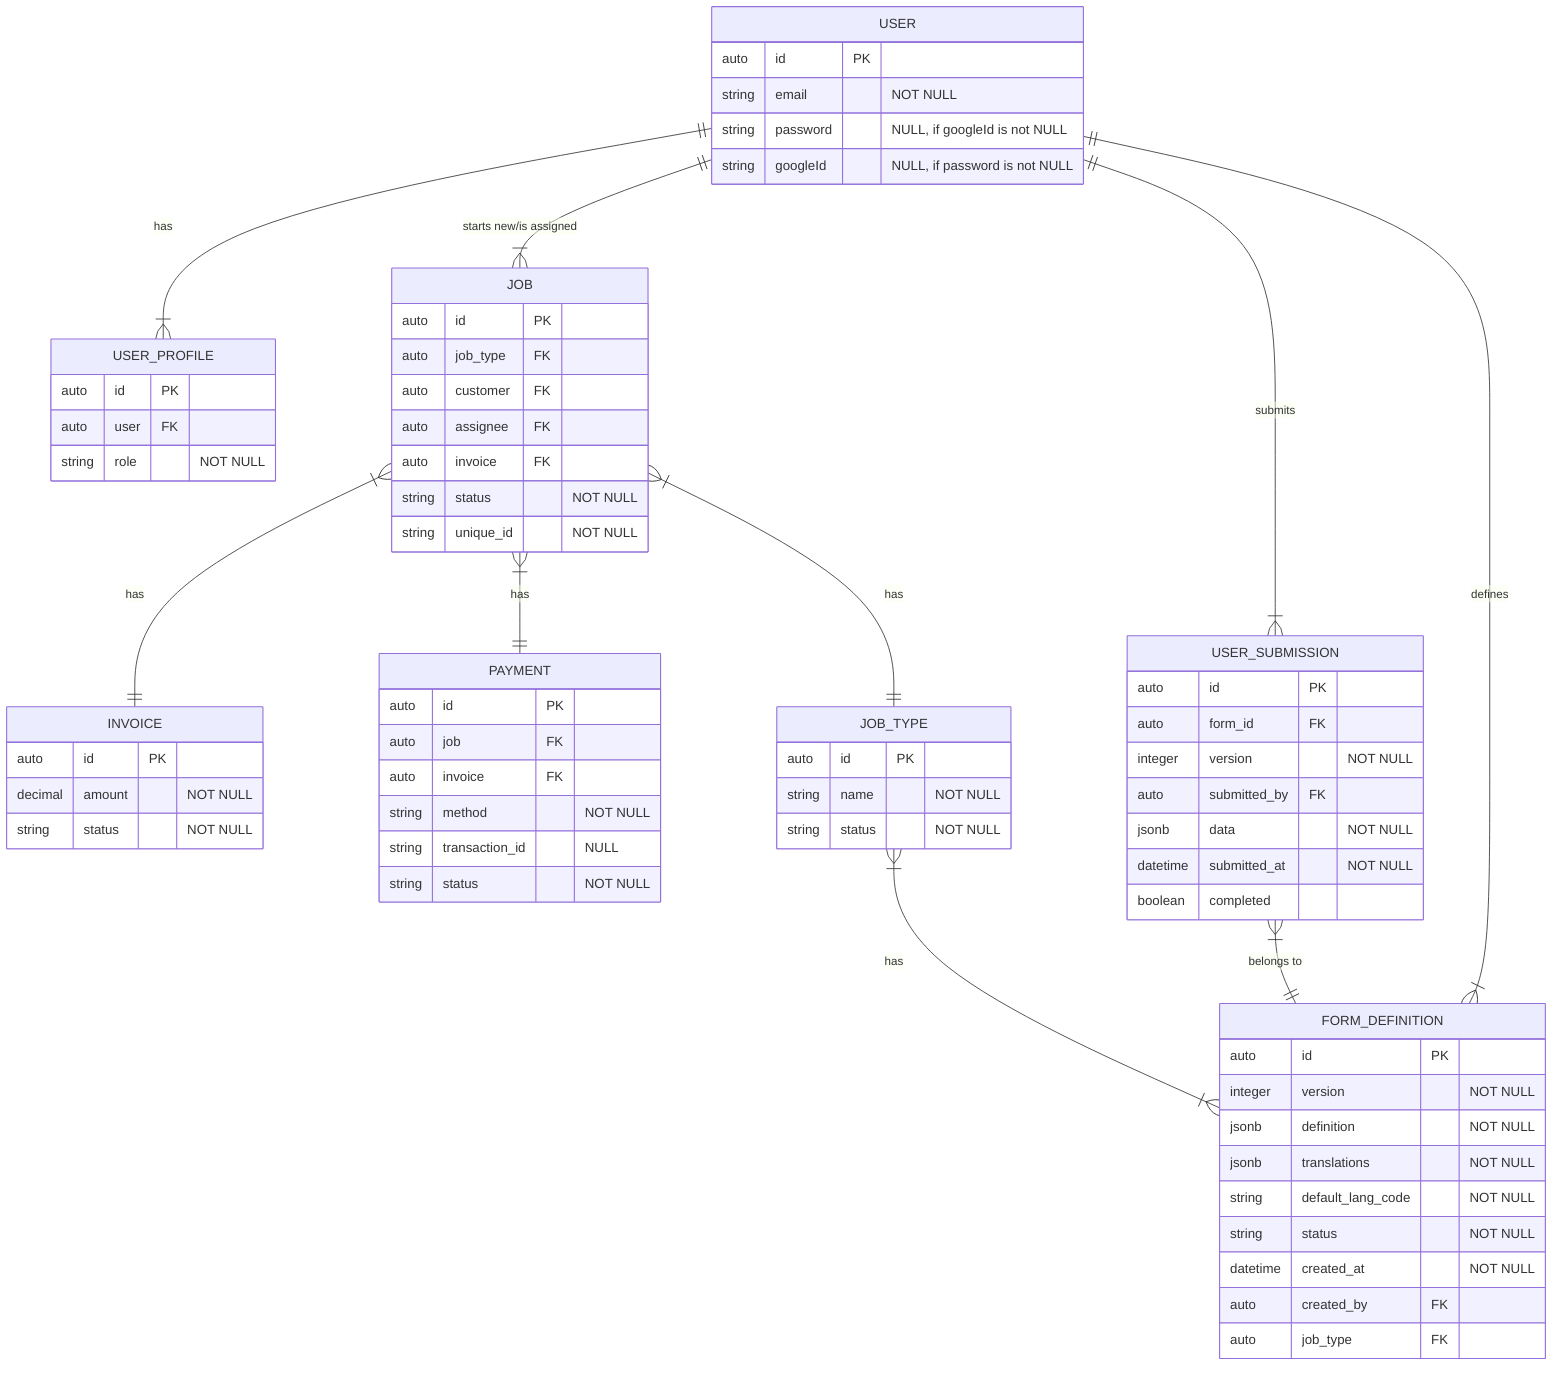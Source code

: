 erDiagram
 USER ||--|{USER_PROFILE: has
    USER{
        auto id PK
        string email "NOT NULL"
        string password "NULL, if googleId is not NULL"
        string googleId "NULL, if password is not NULL"
    }
    USER_PROFILE{
        auto id PK
        auto user FK
        string role "NOT NULL"
    }
    USER ||--|{JOB: "starts new/is assigned"
    JOB{
        auto id PK
        auto job_type FK
        auto customer FK
        auto assignee FK
        auto invoice FK
        string status "NOT NULL"
        string unique_id "NOT NULL"
    }
    JOB}|--||INVOICE: has
    INVOICE{
        auto id PK
        decimal amount "NOT NULL"
        string status "NOT NULL"
    }
    JOB}|--||PAYMENT: has
    PAYMENT{
        auto id PK
        auto job FK
        auto invoice FK
        string method "NOT NULL"
        string transaction_id "NULL"
        string status "NOT NULL"
    }
    JOB}|--||JOB_TYPE:has
    JOB_TYPE{
        auto id PK
        string name "NOT NULL"
        string status "NOT NULL"
    }
    JOB_TYPE}|--|{FORM_DEFINITION:has
    FORM_DEFINITION{
        auto id PK
        integer version "NOT NULL"
        jsonb definition "NOT NULL"
        jsonb translations "NOT NULL"
        string default_lang_code "NOT NULL"
        string status "NOT NULL"
        datetime created_at "NOT NULL"
        auto created_by FK
        auto job_type FK
    }
    USER_SUBMISSION}|--||FORM_DEFINITION:"belongs to"
    USER_SUBMISSION{
        auto id PK
        auto form_id FK
        integer version "NOT NULL"
        auto submitted_by FK
        jsonb data "NOT NULL"
        datetime submitted_at "NOT NULL"
        boolean completed
    }
    USER||--|{USER_SUBMISSION:submits
    USER||--|{FORM_DEFINITION:defines